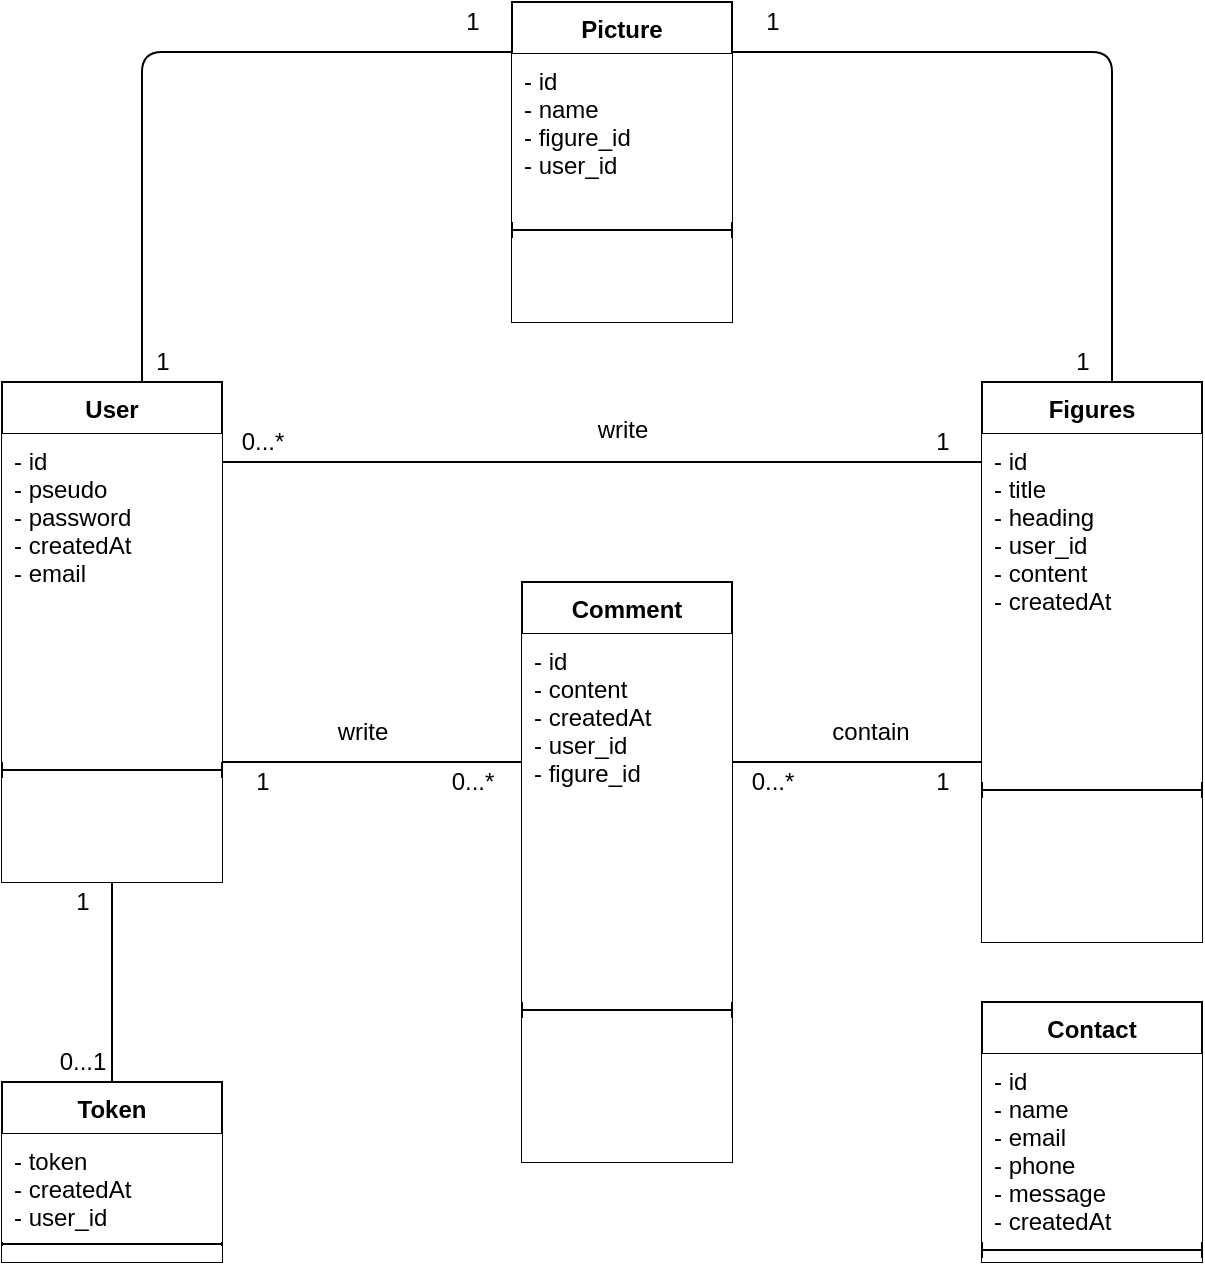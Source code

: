<mxfile version="13.0.3" type="device"><diagram id="MVQzkmxj7oTp172YES03" name="Page-1"><mxGraphModel dx="259" dy="806" grid="1" gridSize="10" guides="1" tooltips="1" connect="1" arrows="1" fold="1" page="1" pageScale="1" pageWidth="827" pageHeight="1169" math="0" shadow="0"><root><mxCell id="0"/><mxCell id="1" parent="0"/><mxCell id="KkqZKMKDSex_E3UNt-Xo-33" value="" style="endArrow=none;html=1;strokeWidth=1;edgeStyle=orthogonalEdgeStyle;" parent="1" source="KkqZKMKDSex_E3UNt-Xo-13" target="KkqZKMKDSex_E3UNt-Xo-1" edge="1"><mxGeometry width="50" height="50" relative="1" as="geometry"><mxPoint x="1280" y="580" as="sourcePoint"/><mxPoint x="1330" y="530" as="targetPoint"/><Array as="points"><mxPoint x="1310" y="440"/><mxPoint x="1310" y="440"/></Array></mxGeometry></mxCell><mxCell id="KkqZKMKDSex_E3UNt-Xo-34" value="" style="endArrow=none;html=1;strokeWidth=1;edgeStyle=orthogonalEdgeStyle;" parent="1" source="KkqZKMKDSex_E3UNt-Xo-13" target="KkqZKMKDSex_E3UNt-Xo-5" edge="1"><mxGeometry width="50" height="50" relative="1" as="geometry"><mxPoint x="1180" y="530" as="sourcePoint"/><mxPoint x="1450" y="600" as="targetPoint"/><Array as="points"><mxPoint x="1190" y="590"/><mxPoint x="1190" y="590"/></Array></mxGeometry></mxCell><mxCell id="KkqZKMKDSex_E3UNt-Xo-35" value="" style="endArrow=none;html=1;strokeWidth=1;edgeStyle=orthogonalEdgeStyle;" parent="1" source="KkqZKMKDSex_E3UNt-Xo-5" target="KkqZKMKDSex_E3UNt-Xo-1" edge="1"><mxGeometry width="50" height="50" relative="1" as="geometry"><mxPoint x="1120" y="550" as="sourcePoint"/><mxPoint x="1330" y="550" as="targetPoint"/><Array as="points"><mxPoint x="1430" y="590"/><mxPoint x="1430" y="590"/></Array></mxGeometry></mxCell><mxCell id="KkqZKMKDSex_E3UNt-Xo-36" value="contain" style="text;html=1;align=center;verticalAlign=middle;resizable=0;points=[];" parent="KkqZKMKDSex_E3UNt-Xo-35" vertex="1" connectable="0"><mxGeometry x="0.151" y="-2" relative="1" as="geometry"><mxPoint x="-3" y="-17" as="offset"/></mxGeometry></mxCell><mxCell id="KkqZKMKDSex_E3UNt-Xo-37" value="1" style="text;html=1;align=center;verticalAlign=middle;resizable=0;points=[];autosize=1;" parent="1" vertex="1"><mxGeometry x="1460" y="590" width="20" height="20" as="geometry"/></mxCell><mxCell id="KkqZKMKDSex_E3UNt-Xo-38" value="0...*" style="text;html=1;align=center;verticalAlign=middle;resizable=0;points=[];autosize=1;" parent="1" vertex="1"><mxGeometry x="1365" y="590" width="40" height="20" as="geometry"/></mxCell><mxCell id="KkqZKMKDSex_E3UNt-Xo-43" value="write" style="text;html=1;align=center;verticalAlign=middle;resizable=0;points=[];autosize=1;" parent="1" vertex="1"><mxGeometry x="1290" y="414" width="40" height="20" as="geometry"/></mxCell><mxCell id="wtYFg0dNNyx9UaIWMHkT-3" value="1" style="text;html=1;align=center;verticalAlign=middle;resizable=0;points=[];autosize=1;" parent="1" vertex="1"><mxGeometry x="1120" y="590" width="20" height="20" as="geometry"/></mxCell><mxCell id="wtYFg0dNNyx9UaIWMHkT-5" value="1" style="text;html=1;align=center;verticalAlign=middle;resizable=0;points=[];autosize=1;" parent="1" vertex="1"><mxGeometry x="1460" y="420" width="20" height="20" as="geometry"/></mxCell><mxCell id="wtYFg0dNNyx9UaIWMHkT-7" value="write" style="text;html=1;align=center;verticalAlign=middle;resizable=0;points=[];autosize=1;" parent="1" vertex="1"><mxGeometry x="1160" y="565" width="40" height="20" as="geometry"/></mxCell><mxCell id="wtYFg0dNNyx9UaIWMHkT-8" value="0...*" style="text;html=1;align=center;verticalAlign=middle;resizable=0;points=[];autosize=1;" parent="1" vertex="1"><mxGeometry x="1215" y="590" width="40" height="20" as="geometry"/></mxCell><mxCell id="KkqZKMKDSex_E3UNt-Xo-5" value="Comment" style="swimlane;fontStyle=1;align=center;verticalAlign=top;childLayout=stackLayout;horizontal=1;startSize=26;horizontalStack=0;resizeParent=1;resizeParentMax=0;resizeLast=0;collapsible=1;marginBottom=0;swimlaneLine=1;backgroundOutline=0;fillColor=#ffffff;" parent="1" vertex="1"><mxGeometry x="1260" y="500" width="105" height="290" as="geometry"/></mxCell><mxCell id="KkqZKMKDSex_E3UNt-Xo-6" value="- id&#10;- content&#10;- createdAt&#10;- user_id&#10;- figure_id" style="text;strokeColor=none;fillColor=#ffffff;align=left;verticalAlign=top;spacingLeft=4;spacingRight=4;overflow=hidden;rotatable=0;points=[[0,0.5],[1,0.5]];portConstraint=eastwest;shadow=0;" parent="KkqZKMKDSex_E3UNt-Xo-5" vertex="1"><mxGeometry y="26" width="105" height="184" as="geometry"/></mxCell><mxCell id="KkqZKMKDSex_E3UNt-Xo-7" value="" style="line;strokeWidth=1;fillColor=#ffffff;align=left;verticalAlign=middle;spacingTop=-1;spacingLeft=3;spacingRight=3;rotatable=0;labelPosition=right;points=[];portConstraint=eastwest;" parent="KkqZKMKDSex_E3UNt-Xo-5" vertex="1"><mxGeometry y="210" width="105" height="8" as="geometry"/></mxCell><mxCell id="KkqZKMKDSex_E3UNt-Xo-8" value="" style="text;strokeColor=none;fillColor=#ffffff;align=left;verticalAlign=top;spacingLeft=4;spacingRight=4;overflow=hidden;rotatable=0;points=[[0,0.5],[1,0.5]];portConstraint=eastwest;" parent="KkqZKMKDSex_E3UNt-Xo-5" vertex="1"><mxGeometry y="218" width="105" height="72" as="geometry"/></mxCell><mxCell id="ONq77bjo3mSSeGjJYt8l-5" value="" style="endArrow=none;html=1;strokeWidth=1;edgeStyle=orthogonalEdgeStyle;" parent="1" source="KkqZKMKDSex_E3UNt-Xo-13" target="ONq77bjo3mSSeGjJYt8l-1" edge="1"><mxGeometry width="50" height="50" relative="1" as="geometry"><mxPoint x="1120" y="450" as="sourcePoint"/><mxPoint x="1510" y="450" as="targetPoint"/><Array as="points"><mxPoint x="1070" y="235"/></Array></mxGeometry></mxCell><mxCell id="ONq77bjo3mSSeGjJYt8l-6" value="" style="endArrow=none;html=1;strokeWidth=1;edgeStyle=orthogonalEdgeStyle;" parent="1" source="ONq77bjo3mSSeGjJYt8l-1" target="KkqZKMKDSex_E3UNt-Xo-1" edge="1"><mxGeometry width="50" height="50" relative="1" as="geometry"><mxPoint x="1080" y="400" as="sourcePoint"/><mxPoint x="1255" y="245" as="targetPoint"/><Array as="points"><mxPoint x="1555" y="235"/></Array></mxGeometry></mxCell><mxCell id="ONq77bjo3mSSeGjJYt8l-11" value="" style="endArrow=none;html=1;strokeWidth=1;edgeStyle=orthogonalEdgeStyle;" parent="1" source="ONq77bjo3mSSeGjJYt8l-7" target="KkqZKMKDSex_E3UNt-Xo-13" edge="1"><mxGeometry width="50" height="50" relative="1" as="geometry"><mxPoint x="1120" y="725" as="sourcePoint"/><mxPoint x="1265" y="725" as="targetPoint"/><Array as="points"/></mxGeometry></mxCell><mxCell id="ONq77bjo3mSSeGjJYt8l-12" value="0...1" style="text;html=1;align=center;verticalAlign=middle;resizable=0;points=[];autosize=1;" parent="1" vertex="1"><mxGeometry x="1020" y="730" width="40" height="20" as="geometry"/></mxCell><mxCell id="ONq77bjo3mSSeGjJYt8l-13" value="1" style="text;html=1;align=center;verticalAlign=middle;resizable=0;points=[];autosize=1;" parent="1" vertex="1"><mxGeometry x="1030" y="650" width="20" height="20" as="geometry"/></mxCell><mxCell id="ONq77bjo3mSSeGjJYt8l-14" value="Contact" style="swimlane;fontStyle=1;align=center;verticalAlign=top;childLayout=stackLayout;horizontal=1;startSize=26;horizontalStack=0;resizeParent=1;resizeParentMax=0;resizeLast=0;collapsible=1;marginBottom=0;swimlaneLine=1;backgroundOutline=0;fillColor=#ffffff;" parent="1" vertex="1"><mxGeometry x="1490" y="710" width="110" height="130" as="geometry"/></mxCell><mxCell id="ONq77bjo3mSSeGjJYt8l-15" value="- id&#10;- name&#10;- email&#10;- phone&#10;- message&#10;- createdAt&#10;" style="text;strokeColor=none;fillColor=#ffffff;align=left;verticalAlign=top;spacingLeft=4;spacingRight=4;overflow=hidden;rotatable=0;points=[[0,0.5],[1,0.5]];portConstraint=eastwest;shadow=0;" parent="ONq77bjo3mSSeGjJYt8l-14" vertex="1"><mxGeometry y="26" width="110" height="94" as="geometry"/></mxCell><mxCell id="ONq77bjo3mSSeGjJYt8l-16" value="" style="line;strokeWidth=1;fillColor=#ffffff;align=left;verticalAlign=middle;spacingTop=-1;spacingLeft=3;spacingRight=3;rotatable=0;labelPosition=right;points=[];portConstraint=eastwest;" parent="ONq77bjo3mSSeGjJYt8l-14" vertex="1"><mxGeometry y="120" width="110" height="8" as="geometry"/></mxCell><mxCell id="ONq77bjo3mSSeGjJYt8l-17" value="" style="text;strokeColor=none;fillColor=#ffffff;align=left;verticalAlign=top;spacingLeft=4;spacingRight=4;overflow=hidden;rotatable=0;points=[[0,0.5],[1,0.5]];portConstraint=eastwest;" parent="ONq77bjo3mSSeGjJYt8l-14" vertex="1"><mxGeometry y="128" width="110" height="2" as="geometry"/></mxCell><mxCell id="ONq77bjo3mSSeGjJYt8l-1" value="Picture" style="swimlane;fontStyle=1;align=center;verticalAlign=top;childLayout=stackLayout;horizontal=1;startSize=26;horizontalStack=0;resizeParent=1;resizeParentMax=0;resizeLast=0;collapsible=1;marginBottom=0;swimlaneLine=1;backgroundOutline=0;fillColor=#ffffff;" parent="1" vertex="1"><mxGeometry x="1255" y="210" width="110" height="160" as="geometry"/></mxCell><mxCell id="ONq77bjo3mSSeGjJYt8l-2" value="- id&#10;- name&#10;- figure_id&#10;- user_id" style="text;strokeColor=none;fillColor=#ffffff;align=left;verticalAlign=top;spacingLeft=4;spacingRight=4;overflow=hidden;rotatable=0;points=[[0,0.5],[1,0.5]];portConstraint=eastwest;shadow=0;" parent="ONq77bjo3mSSeGjJYt8l-1" vertex="1"><mxGeometry y="26" width="110" height="84" as="geometry"/></mxCell><mxCell id="ONq77bjo3mSSeGjJYt8l-3" value="" style="line;strokeWidth=1;fillColor=#ffffff;align=left;verticalAlign=middle;spacingTop=-1;spacingLeft=3;spacingRight=3;rotatable=0;labelPosition=right;points=[];portConstraint=eastwest;" parent="ONq77bjo3mSSeGjJYt8l-1" vertex="1"><mxGeometry y="110" width="110" height="8" as="geometry"/></mxCell><mxCell id="ONq77bjo3mSSeGjJYt8l-4" value="" style="text;strokeColor=none;fillColor=#ffffff;align=left;verticalAlign=top;spacingLeft=4;spacingRight=4;overflow=hidden;rotatable=0;points=[[0,0.5],[1,0.5]];portConstraint=eastwest;" parent="ONq77bjo3mSSeGjJYt8l-1" vertex="1"><mxGeometry y="118" width="110" height="42" as="geometry"/></mxCell><mxCell id="KkqZKMKDSex_E3UNt-Xo-13" value="User&#10;" style="swimlane;fontStyle=1;align=center;verticalAlign=top;childLayout=stackLayout;horizontal=1;startSize=26;horizontalStack=0;resizeParent=1;resizeParentMax=0;resizeLast=0;collapsible=1;marginBottom=0;swimlaneLine=1;backgroundOutline=0;fillColor=#ffffff;" parent="1" vertex="1"><mxGeometry x="1000" y="400" width="110" height="250" as="geometry"/></mxCell><mxCell id="KkqZKMKDSex_E3UNt-Xo-14" value="- id&#10;- pseudo&#10;- password&#10;- createdAt&#10;- email&#10;" style="text;strokeColor=none;fillColor=#ffffff;align=left;verticalAlign=top;spacingLeft=4;spacingRight=4;overflow=hidden;rotatable=0;points=[[0,0.5],[1,0.5]];portConstraint=eastwest;shadow=0;" parent="KkqZKMKDSex_E3UNt-Xo-13" vertex="1"><mxGeometry y="26" width="110" height="164" as="geometry"/></mxCell><mxCell id="KkqZKMKDSex_E3UNt-Xo-15" value="" style="line;strokeWidth=1;fillColor=#ffffff;align=left;verticalAlign=middle;spacingTop=-1;spacingLeft=3;spacingRight=3;rotatable=0;labelPosition=right;points=[];portConstraint=eastwest;" parent="KkqZKMKDSex_E3UNt-Xo-13" vertex="1"><mxGeometry y="190" width="110" height="8" as="geometry"/></mxCell><mxCell id="KkqZKMKDSex_E3UNt-Xo-16" value="" style="text;strokeColor=none;fillColor=#ffffff;align=left;verticalAlign=top;spacingLeft=4;spacingRight=4;overflow=hidden;rotatable=0;points=[[0,0.5],[1,0.5]];portConstraint=eastwest;" parent="KkqZKMKDSex_E3UNt-Xo-13" vertex="1"><mxGeometry y="198" width="110" height="52" as="geometry"/></mxCell><mxCell id="ONq77bjo3mSSeGjJYt8l-7" value="Token" style="swimlane;fontStyle=1;align=center;verticalAlign=top;childLayout=stackLayout;horizontal=1;startSize=26;horizontalStack=0;resizeParent=1;resizeParentMax=0;resizeLast=0;collapsible=1;marginBottom=0;swimlaneLine=1;backgroundOutline=0;fillColor=#ffffff;" parent="1" vertex="1"><mxGeometry x="1000" y="750" width="110" height="90" as="geometry"/></mxCell><mxCell id="ONq77bjo3mSSeGjJYt8l-8" value="- token&#10;- createdAt&#10;- user_id&#10;" style="text;strokeColor=none;fillColor=#ffffff;align=left;verticalAlign=top;spacingLeft=4;spacingRight=4;overflow=hidden;rotatable=0;points=[[0,0.5],[1,0.5]];portConstraint=eastwest;shadow=0;" parent="ONq77bjo3mSSeGjJYt8l-7" vertex="1"><mxGeometry y="26" width="110" height="54" as="geometry"/></mxCell><mxCell id="ONq77bjo3mSSeGjJYt8l-9" value="" style="line;strokeWidth=1;fillColor=#ffffff;align=left;verticalAlign=middle;spacingTop=-1;spacingLeft=3;spacingRight=3;rotatable=0;labelPosition=right;points=[];portConstraint=eastwest;" parent="ONq77bjo3mSSeGjJYt8l-7" vertex="1"><mxGeometry y="80" width="110" height="2" as="geometry"/></mxCell><mxCell id="ONq77bjo3mSSeGjJYt8l-10" value="" style="text;strokeColor=none;fillColor=#ffffff;align=left;verticalAlign=top;spacingLeft=4;spacingRight=4;overflow=hidden;rotatable=0;points=[[0,0.5],[1,0.5]];portConstraint=eastwest;" parent="ONq77bjo3mSSeGjJYt8l-7" vertex="1"><mxGeometry y="82" width="110" height="8" as="geometry"/></mxCell><mxCell id="ONq77bjo3mSSeGjJYt8l-19" value="1" style="text;html=1;align=center;verticalAlign=middle;resizable=0;points=[];autosize=1;" parent="1" vertex="1"><mxGeometry x="1225" y="210" width="20" height="20" as="geometry"/></mxCell><mxCell id="ONq77bjo3mSSeGjJYt8l-20" value="1" style="text;html=1;align=center;verticalAlign=middle;resizable=0;points=[];autosize=1;" parent="1" vertex="1"><mxGeometry x="1375" y="210" width="20" height="20" as="geometry"/></mxCell><mxCell id="ONq77bjo3mSSeGjJYt8l-21" value="1" style="text;html=1;align=center;verticalAlign=middle;resizable=0;points=[];autosize=1;" parent="1" vertex="1"><mxGeometry x="1070" y="380" width="20" height="20" as="geometry"/></mxCell><mxCell id="ONq77bjo3mSSeGjJYt8l-22" value="1" style="text;html=1;align=center;verticalAlign=middle;resizable=0;points=[];autosize=1;" parent="1" vertex="1"><mxGeometry x="1530" y="380" width="20" height="20" as="geometry"/></mxCell><mxCell id="KkqZKMKDSex_E3UNt-Xo-1" value="Figures" style="swimlane;fontStyle=1;align=center;verticalAlign=top;childLayout=stackLayout;horizontal=1;startSize=26;horizontalStack=0;resizeParent=1;resizeParentMax=0;resizeLast=0;collapsible=1;marginBottom=0;swimlaneLine=1;backgroundOutline=0;fillColor=#ffffff;" parent="1" vertex="1"><mxGeometry x="1490" y="400" width="110" height="280" as="geometry"/></mxCell><mxCell id="KkqZKMKDSex_E3UNt-Xo-2" value="- id&#10;- title&#10;- heading&#10;- user_id&#10;- content&#10;- createdAt" style="text;strokeColor=none;fillColor=#ffffff;align=left;verticalAlign=top;spacingLeft=4;spacingRight=4;overflow=hidden;rotatable=0;points=[[0,0.5],[1,0.5]];portConstraint=eastwest;shadow=0;" parent="KkqZKMKDSex_E3UNt-Xo-1" vertex="1"><mxGeometry y="26" width="110" height="174" as="geometry"/></mxCell><mxCell id="KkqZKMKDSex_E3UNt-Xo-3" value="" style="line;strokeWidth=1;fillColor=#ffffff;align=left;verticalAlign=middle;spacingTop=-1;spacingLeft=3;spacingRight=3;rotatable=0;labelPosition=right;points=[];portConstraint=eastwest;" parent="KkqZKMKDSex_E3UNt-Xo-1" vertex="1"><mxGeometry y="200" width="110" height="8" as="geometry"/></mxCell><mxCell id="KkqZKMKDSex_E3UNt-Xo-4" value="" style="text;strokeColor=none;fillColor=#ffffff;align=left;verticalAlign=top;spacingLeft=4;spacingRight=4;overflow=hidden;rotatable=0;points=[[0,0.5],[1,0.5]];portConstraint=eastwest;" parent="KkqZKMKDSex_E3UNt-Xo-1" vertex="1"><mxGeometry y="208" width="110" height="72" as="geometry"/></mxCell><mxCell id="ONq77bjo3mSSeGjJYt8l-30" value="0...*" style="text;html=1;align=center;verticalAlign=middle;resizable=0;points=[];autosize=1;" parent="1" vertex="1"><mxGeometry x="1110" y="420" width="40" height="20" as="geometry"/></mxCell></root></mxGraphModel></diagram></mxfile>
